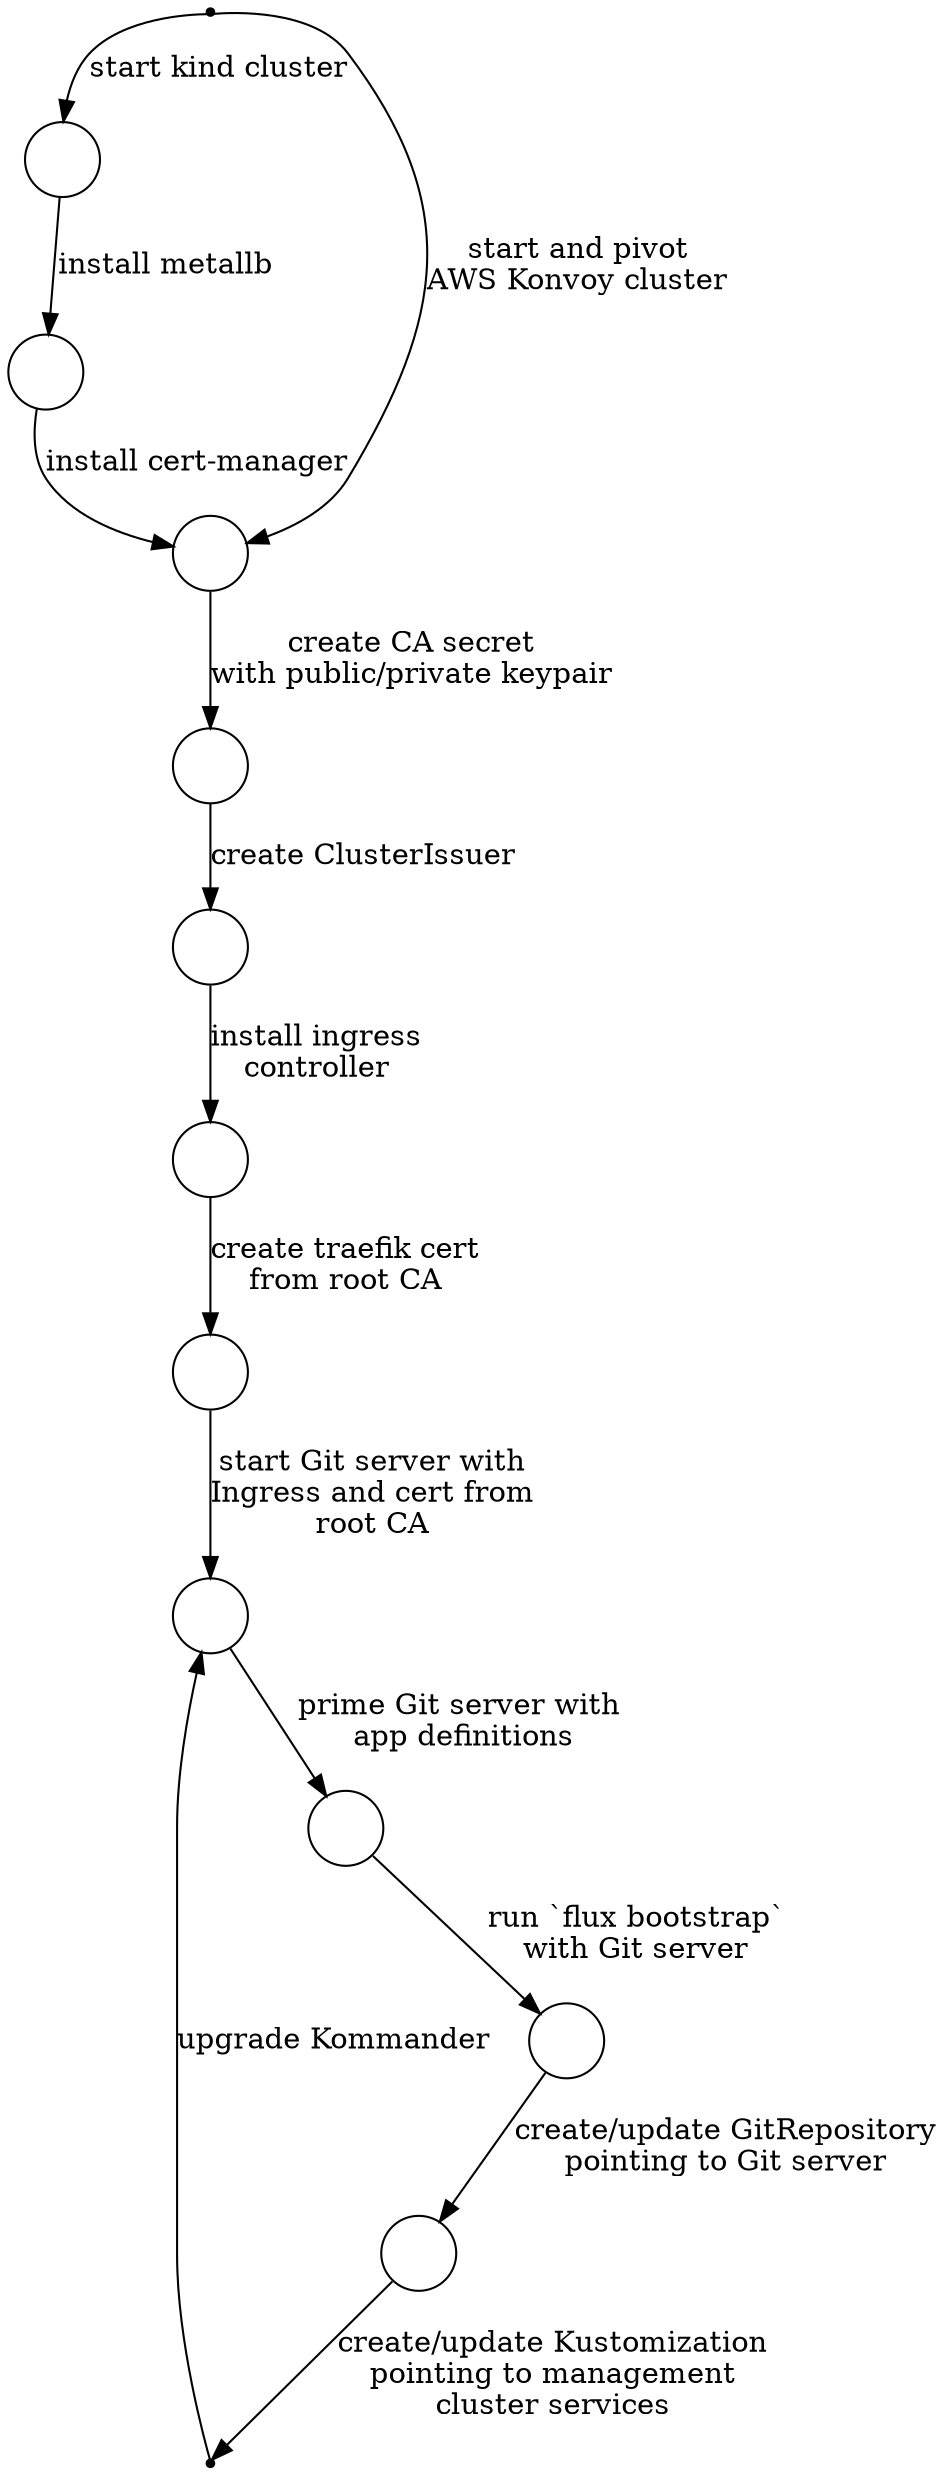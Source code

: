 digraph bootstrap {
    node [shape=point]ENTRY,EXIT;
    node [shape=circle, label=""];

    ENTRY -> A [label="start kind cluster"];
    A -> B [label="install metallb"];
    B -> C [label="install cert-manager"];
    ENTRY -> C [label="start and pivot\nAWS Konvoy cluster"];
    C -> D [label="create CA secret\nwith public/private keypair"];
    D -> E [label="create ClusterIssuer"];
    E -> F [label="install ingress\ncontroller"];
    F -> G [label="create traefik cert\nfrom root CA"];
    G -> H [label="start Git server with\nIngress and cert from\nroot CA"];
    H -> J [label="prime Git server with\n app definitions"];
    J -> K [label="run `flux bootstrap`\nwith Git server"];
    K -> L [label="create/update GitRepository\npointing to Git server"];
    L -> EXIT[label="create/update Kustomization\npointing to management\ncluster services"]
    EXIT -> H[label="upgrade Kommander"];
}
